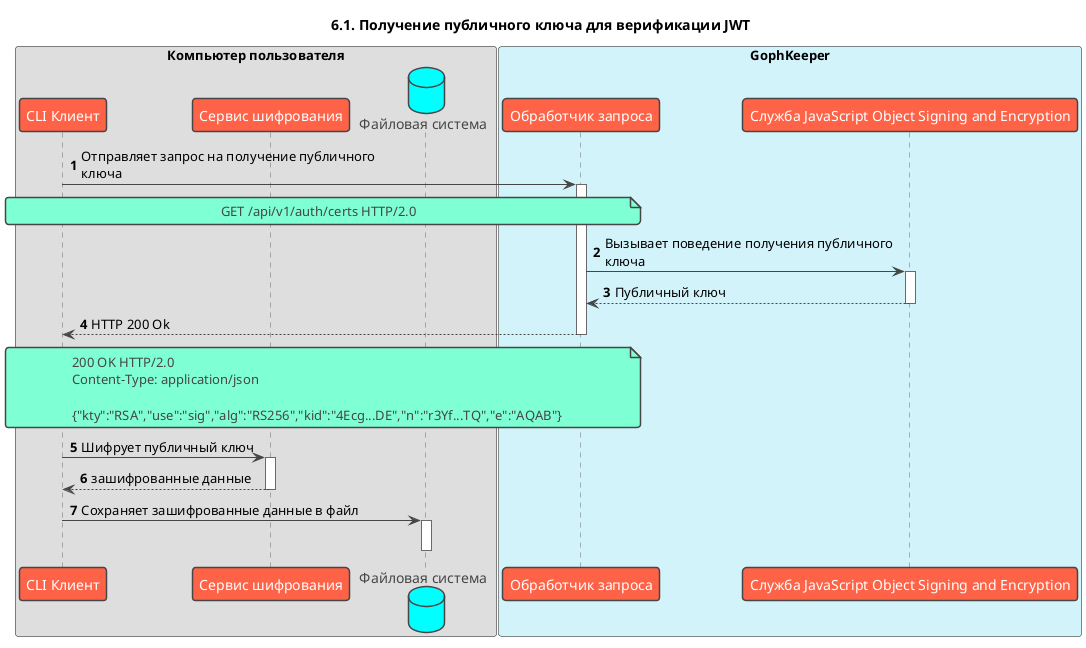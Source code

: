 @startuml
!theme vibrant
title: 6.1. Получение публичного ключа для верификации JWT
skinparam maxMessageSize 300
autonumber

box "Компьютер пользователя" #DEDEDE
    participant "CLI Клиент" as client
    participant "Сервис шифрования" as cli_crypto
    database "Файловая система" as file
end box

box "GophKeeper" #d3f3fa
    participant "Обработчик запроса" as handler
    participant "Служба JavaScript Object Signing and Encryption" as jose
end box

client -> handler ++ : Отправляет запрос на получение публичного ключа
note over client, handler
    GET /api/v1/auth/certs HTTP/2.0
end note

handler -> jose ++ : Вызывает поведение получения публичного ключа
return Публичный ключ
return HTTP 200 Ok
note over client, handler
    200 OK HTTP/2.0
    Content-Type: application/json

    {"kty":"RSA","use":"sig","alg":"RS256","kid":"4Ecg...DE","n":"r3Yf...TQ","e":"AQAB"} 
end note
client -> cli_crypto ++ : Шифрует публичный ключ
return зашифрованные данные
client -> file: Сохраняет зашифрованные данные в файл
activate file
deactivate file
@enduml